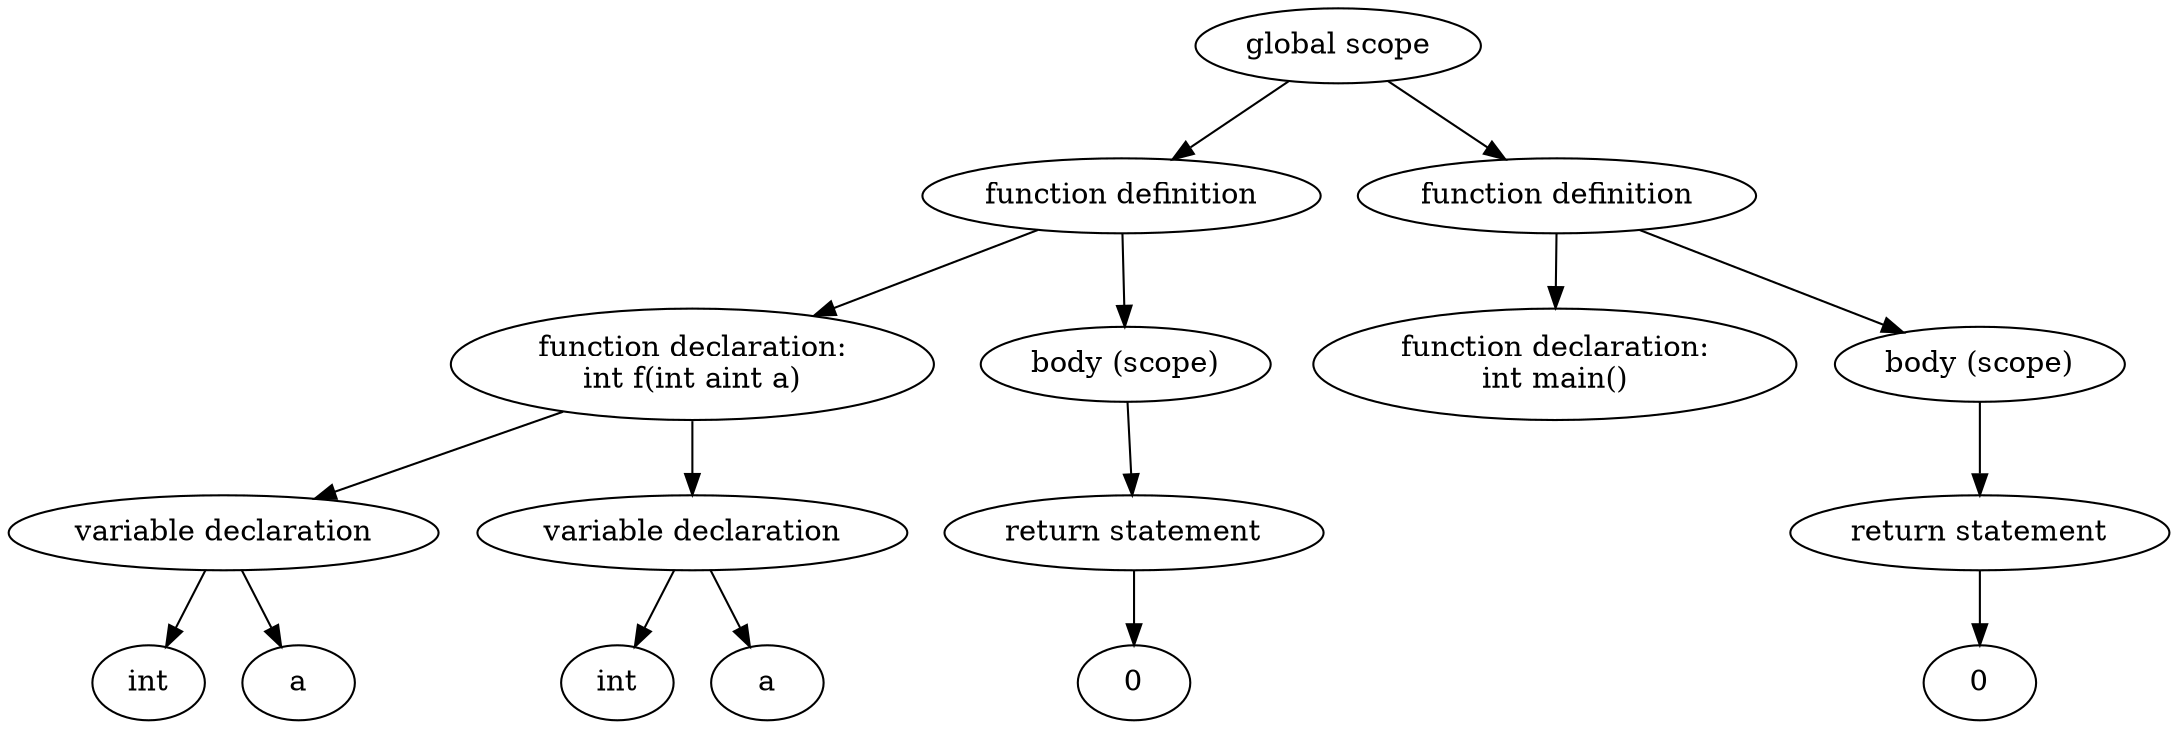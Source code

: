 digraph "Abstract Syntax Tree" {
	140480001631568 [label=int]
	140480001632960 -> 140480001631568
	140480001633152 [label=a]
	140480001632960 -> 140480001633152
	140480001632960 [label="variable declaration"]
	140480001630896 -> 140480001632960
	140480001633440 [label=int]
	140480001631280 -> 140480001633440
	140480001631472 [label=a]
	140480001631280 -> 140480001631472
	140480001631280 [label="variable declaration"]
	140480001630896 -> 140480001631280
	140480001630896 [label="function declaration:
int f(int aint a)"]
	140480001631376 -> 140480001630896
	140480001633392 [label=0]
	140480001632624 -> 140480001633392
	140480001632624 [label="return statement"]
	140480001634112 -> 140480001632624
	140480001634112 [label="body (scope)"]
	140480001631376 -> 140480001634112
	140480001631376 [label="function definition"]
	140480001633968 -> 140480001631376
	140480001629632 [label="function declaration:
int main()"]
	140480001628864 -> 140480001629632
	140480001627952 [label=0]
	140480001629968 -> 140480001627952
	140480001629968 [label="return statement"]
	140480002469744 -> 140480001629968
	140480002469744 [label="body (scope)"]
	140480001628864 -> 140480002469744
	140480001628864 [label="function definition"]
	140480001633968 -> 140480001628864
	140480001633968 [label="global scope"]
}
